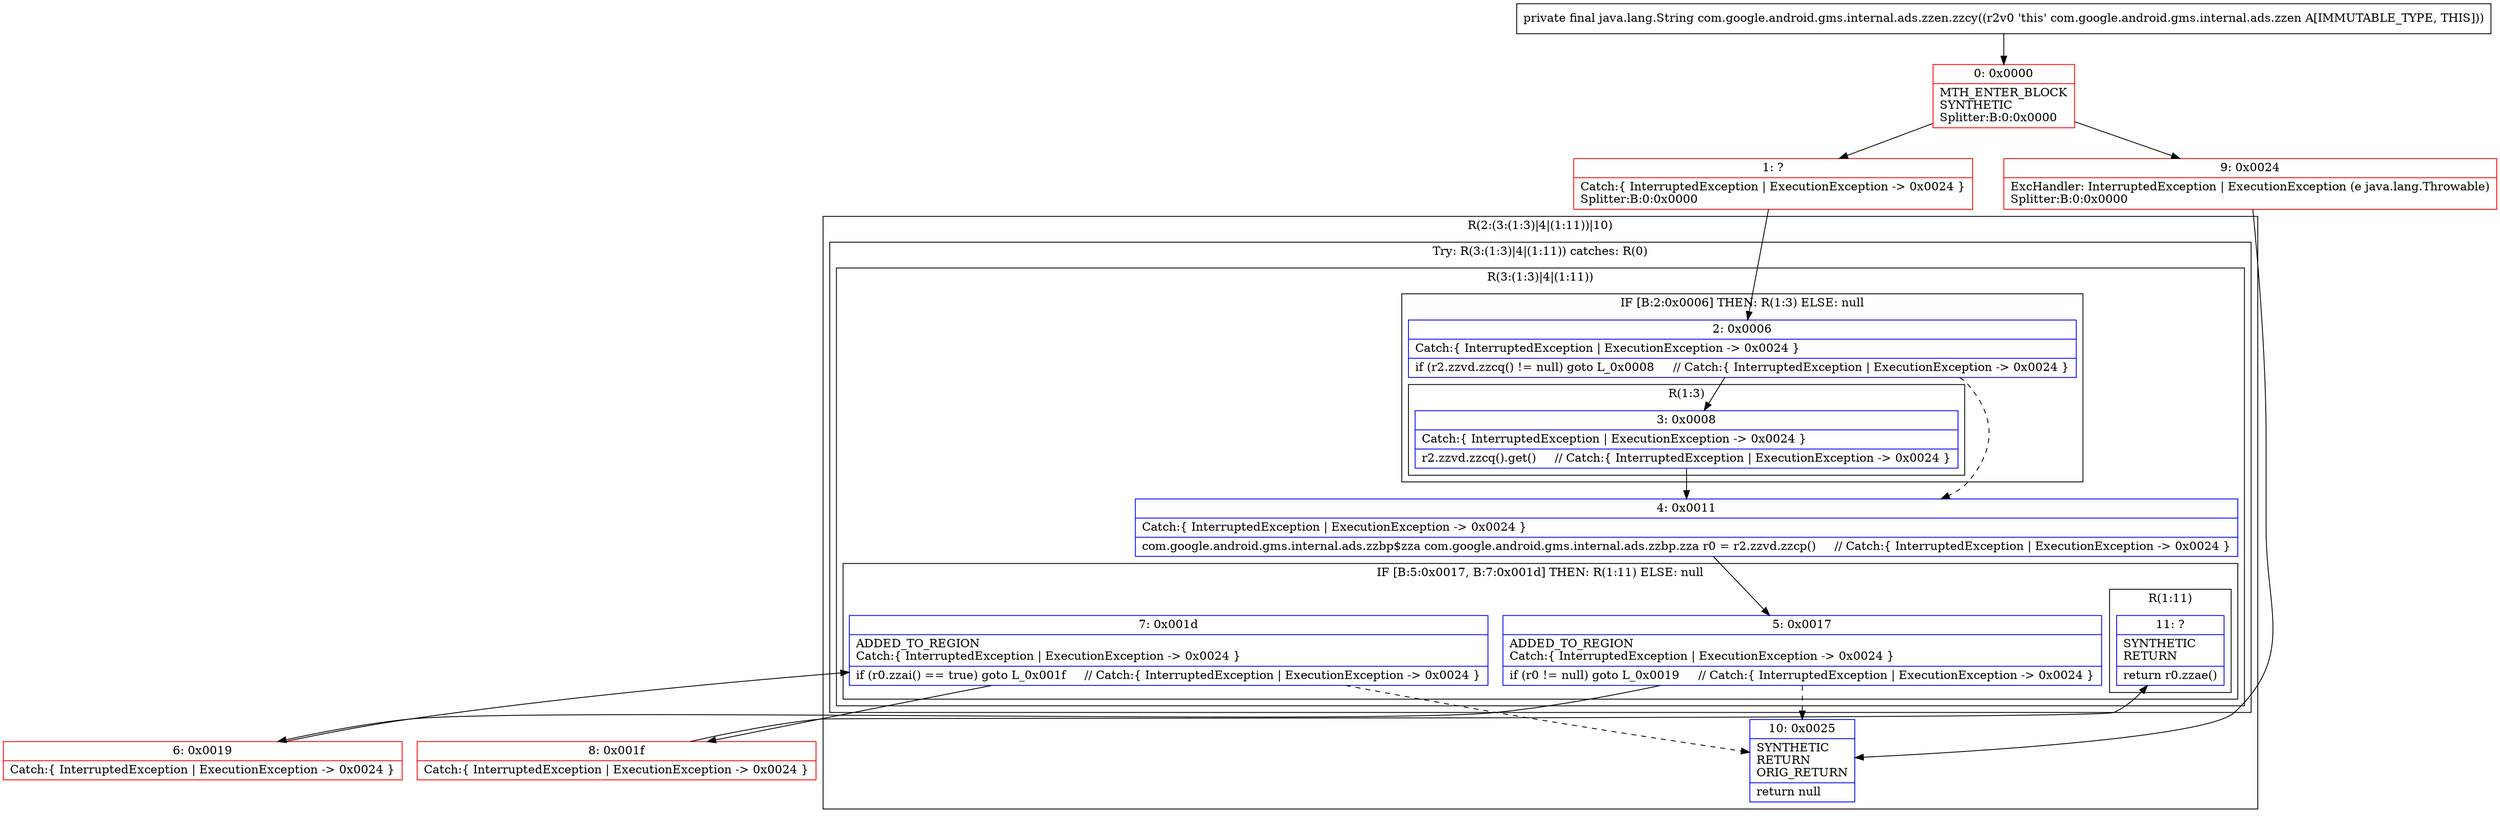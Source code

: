 digraph "CFG forcom.google.android.gms.internal.ads.zzen.zzcy()Ljava\/lang\/String;" {
subgraph cluster_Region_790043593 {
label = "R(2:(3:(1:3)|4|(1:11))|10)";
node [shape=record,color=blue];
subgraph cluster_TryCatchRegion_1837699675 {
label = "Try: R(3:(1:3)|4|(1:11)) catches: R(0)";
node [shape=record,color=blue];
subgraph cluster_Region_345873670 {
label = "R(3:(1:3)|4|(1:11))";
node [shape=record,color=blue];
subgraph cluster_IfRegion_586438129 {
label = "IF [B:2:0x0006] THEN: R(1:3) ELSE: null";
node [shape=record,color=blue];
Node_2 [shape=record,label="{2\:\ 0x0006|Catch:\{ InterruptedException \| ExecutionException \-\> 0x0024 \}\l|if (r2.zzvd.zzcq() != null) goto L_0x0008     \/\/ Catch:\{ InterruptedException \| ExecutionException \-\> 0x0024 \}\l}"];
subgraph cluster_Region_1372877938 {
label = "R(1:3)";
node [shape=record,color=blue];
Node_3 [shape=record,label="{3\:\ 0x0008|Catch:\{ InterruptedException \| ExecutionException \-\> 0x0024 \}\l|r2.zzvd.zzcq().get()     \/\/ Catch:\{ InterruptedException \| ExecutionException \-\> 0x0024 \}\l}"];
}
}
Node_4 [shape=record,label="{4\:\ 0x0011|Catch:\{ InterruptedException \| ExecutionException \-\> 0x0024 \}\l|com.google.android.gms.internal.ads.zzbp$zza com.google.android.gms.internal.ads.zzbp.zza r0 = r2.zzvd.zzcp()     \/\/ Catch:\{ InterruptedException \| ExecutionException \-\> 0x0024 \}\l}"];
subgraph cluster_IfRegion_1578560531 {
label = "IF [B:5:0x0017, B:7:0x001d] THEN: R(1:11) ELSE: null";
node [shape=record,color=blue];
Node_5 [shape=record,label="{5\:\ 0x0017|ADDED_TO_REGION\lCatch:\{ InterruptedException \| ExecutionException \-\> 0x0024 \}\l|if (r0 != null) goto L_0x0019     \/\/ Catch:\{ InterruptedException \| ExecutionException \-\> 0x0024 \}\l}"];
Node_7 [shape=record,label="{7\:\ 0x001d|ADDED_TO_REGION\lCatch:\{ InterruptedException \| ExecutionException \-\> 0x0024 \}\l|if (r0.zzai() == true) goto L_0x001f     \/\/ Catch:\{ InterruptedException \| ExecutionException \-\> 0x0024 \}\l}"];
subgraph cluster_Region_2108430360 {
label = "R(1:11)";
node [shape=record,color=blue];
Node_11 [shape=record,label="{11\:\ ?|SYNTHETIC\lRETURN\l|return r0.zzae()\l}"];
}
}
}
subgraph cluster_Region_1175119058 {
label = "R(0) | ExcHandler: InterruptedException \| ExecutionException (e java.lang.Throwable)\l";
node [shape=record,color=blue];
}
}
Node_10 [shape=record,label="{10\:\ 0x0025|SYNTHETIC\lRETURN\lORIG_RETURN\l|return null\l}"];
}
subgraph cluster_Region_1175119058 {
label = "R(0) | ExcHandler: InterruptedException \| ExecutionException (e java.lang.Throwable)\l";
node [shape=record,color=blue];
}
Node_0 [shape=record,color=red,label="{0\:\ 0x0000|MTH_ENTER_BLOCK\lSYNTHETIC\lSplitter:B:0:0x0000\l}"];
Node_1 [shape=record,color=red,label="{1\:\ ?|Catch:\{ InterruptedException \| ExecutionException \-\> 0x0024 \}\lSplitter:B:0:0x0000\l}"];
Node_6 [shape=record,color=red,label="{6\:\ 0x0019|Catch:\{ InterruptedException \| ExecutionException \-\> 0x0024 \}\l}"];
Node_8 [shape=record,color=red,label="{8\:\ 0x001f|Catch:\{ InterruptedException \| ExecutionException \-\> 0x0024 \}\l}"];
Node_9 [shape=record,color=red,label="{9\:\ 0x0024|ExcHandler: InterruptedException \| ExecutionException (e java.lang.Throwable)\lSplitter:B:0:0x0000\l}"];
MethodNode[shape=record,label="{private final java.lang.String com.google.android.gms.internal.ads.zzen.zzcy((r2v0 'this' com.google.android.gms.internal.ads.zzen A[IMMUTABLE_TYPE, THIS])) }"];
MethodNode -> Node_0;
Node_2 -> Node_3;
Node_2 -> Node_4[style=dashed];
Node_3 -> Node_4;
Node_4 -> Node_5;
Node_5 -> Node_6;
Node_5 -> Node_10[style=dashed];
Node_7 -> Node_8;
Node_7 -> Node_10[style=dashed];
Node_0 -> Node_1;
Node_0 -> Node_9;
Node_1 -> Node_2;
Node_6 -> Node_7;
Node_8 -> Node_11;
Node_9 -> Node_10;
}

